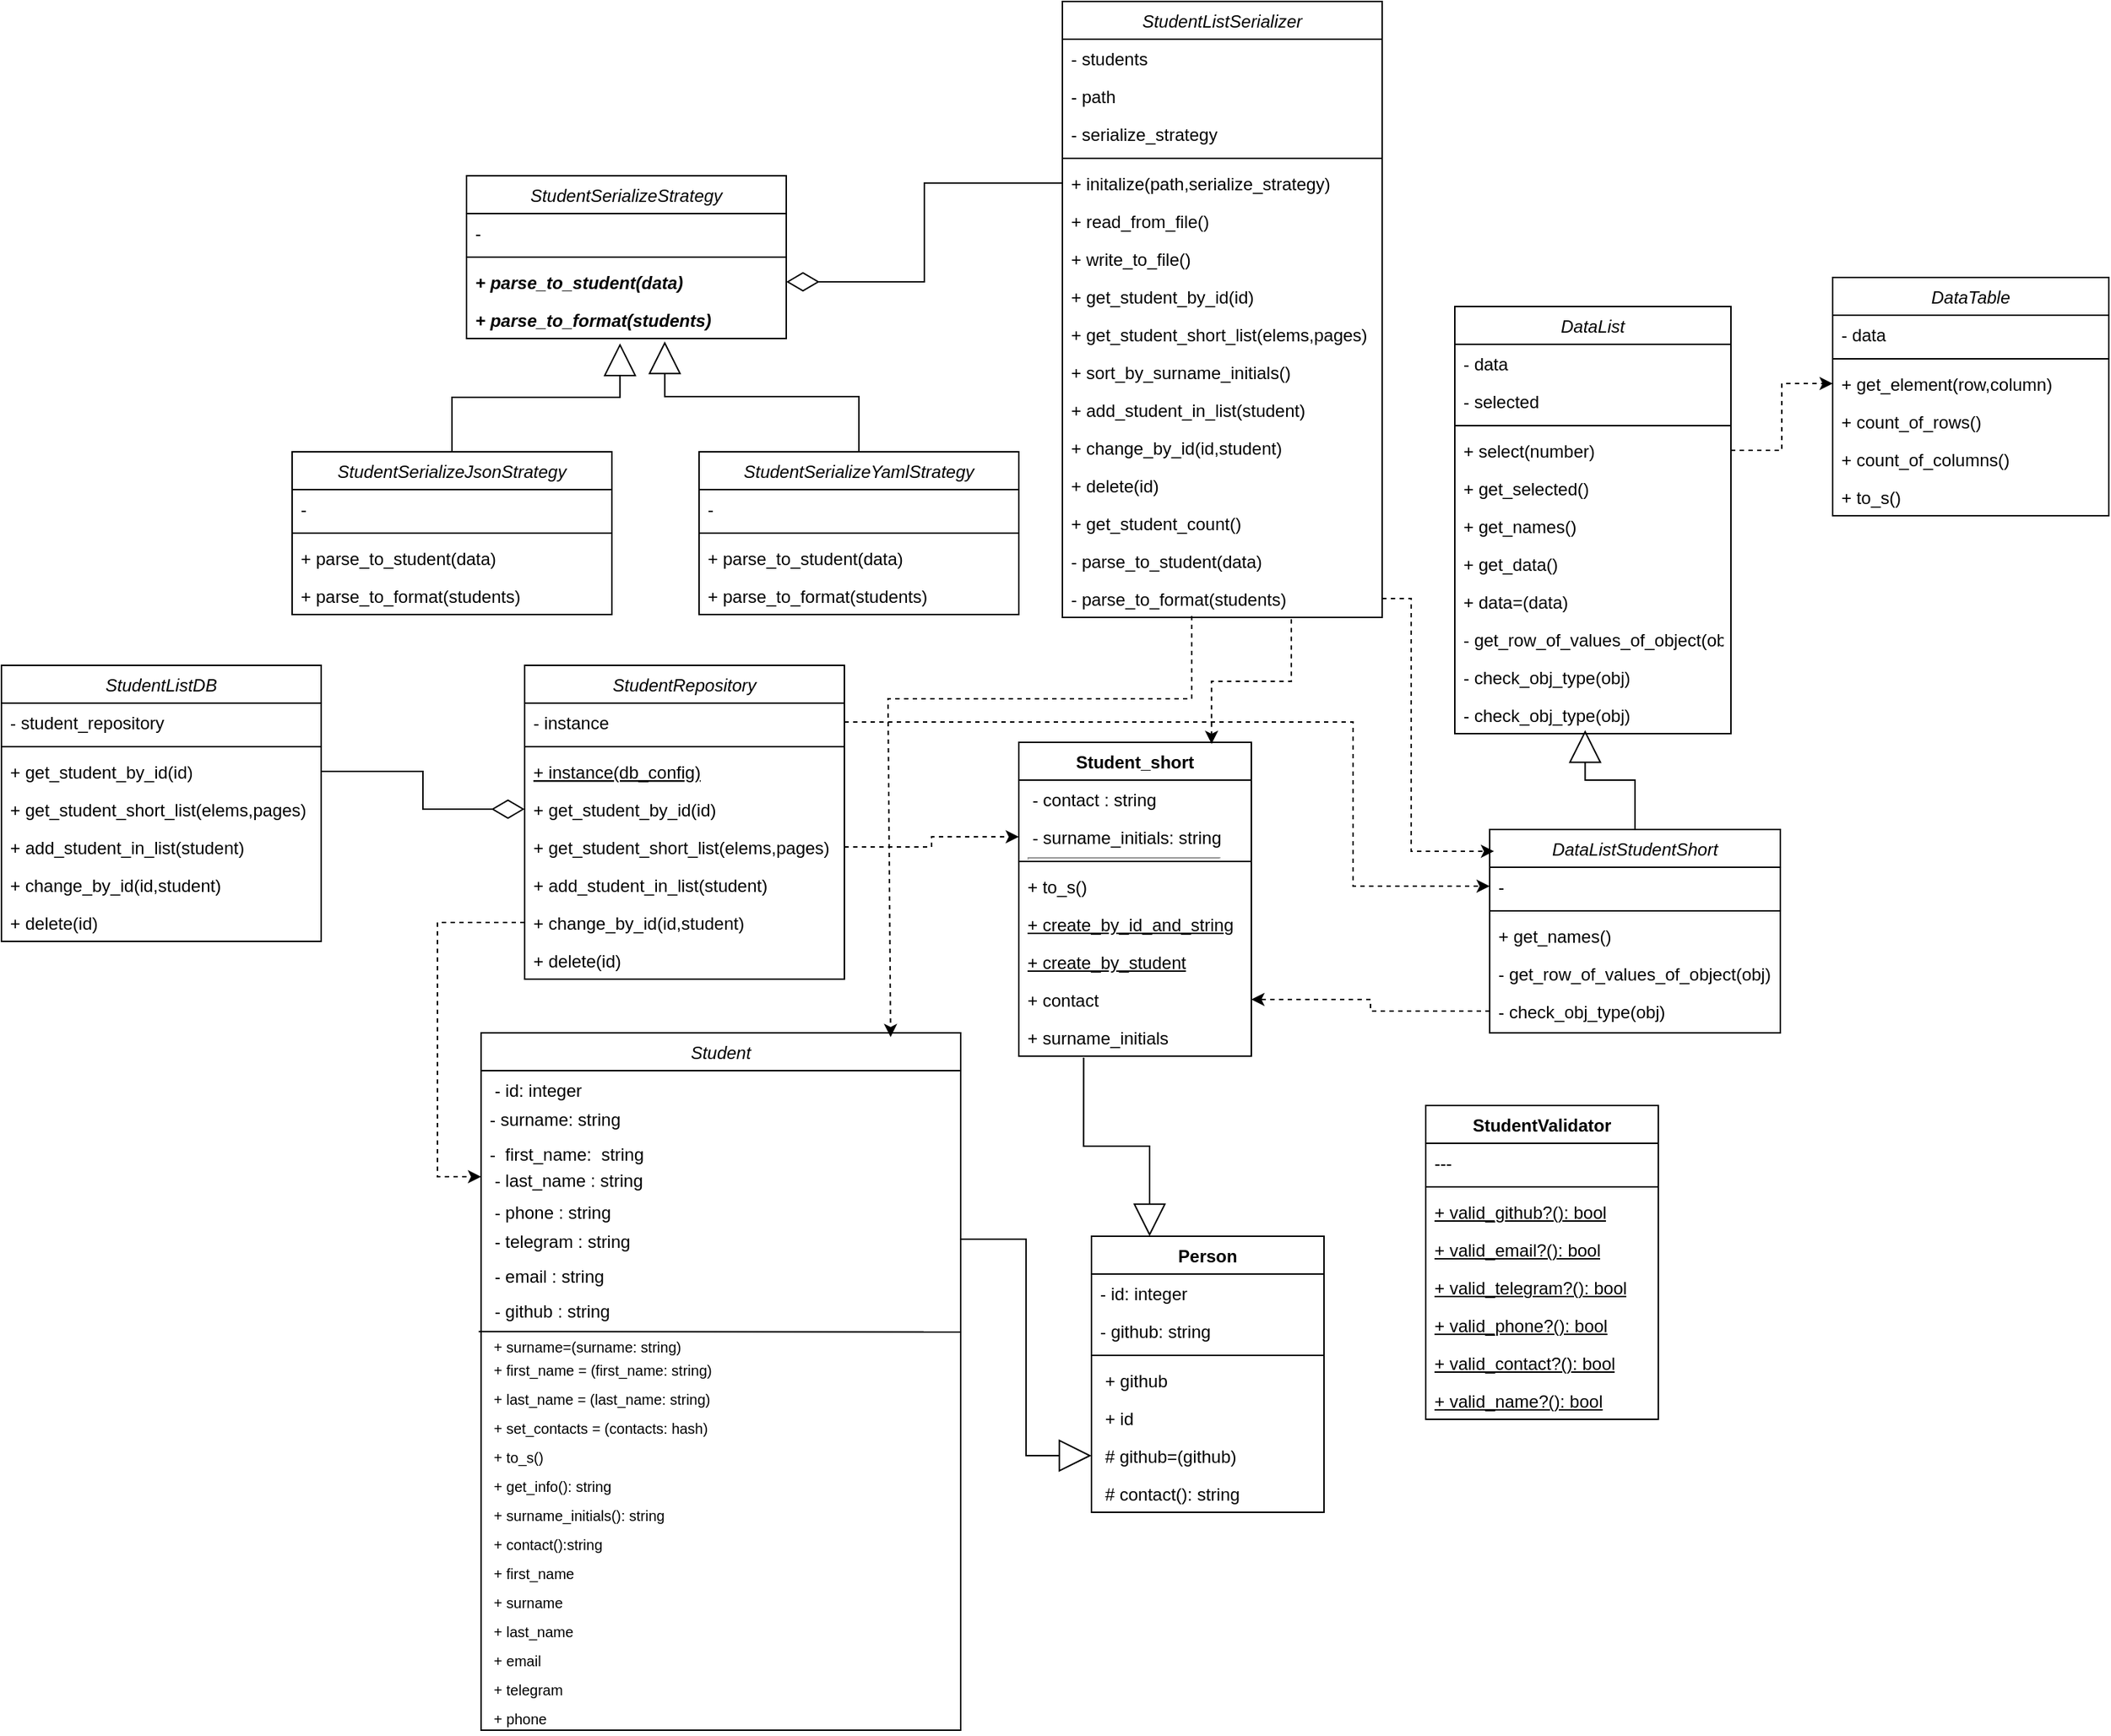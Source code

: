 <mxfile version="25.0.1">
  <diagram id="C5RBs43oDa-KdzZeNtuy" name="Page-1">
    <mxGraphModel dx="2140" dy="703" grid="1" gridSize="10" guides="1" tooltips="1" connect="1" arrows="1" fold="1" page="1" pageScale="1" pageWidth="827" pageHeight="1169" math="0" shadow="0">
      <root>
        <mxCell id="WIyWlLk6GJQsqaUBKTNV-0" />
        <mxCell id="WIyWlLk6GJQsqaUBKTNV-1" parent="WIyWlLk6GJQsqaUBKTNV-0" />
        <mxCell id="zkfFHV4jXpPFQw0GAbJ--0" value="DataList" style="swimlane;fontStyle=2;align=center;verticalAlign=top;childLayout=stackLayout;horizontal=1;startSize=26;horizontalStack=0;resizeParent=1;resizeLast=0;collapsible=1;marginBottom=0;rounded=0;shadow=0;strokeWidth=1;" parent="WIyWlLk6GJQsqaUBKTNV-1" vertex="1">
          <mxGeometry x="190" y="270" width="190" height="294" as="geometry">
            <mxRectangle x="230" y="140" width="160" height="26" as="alternateBounds" />
          </mxGeometry>
        </mxCell>
        <mxCell id="zkfFHV4jXpPFQw0GAbJ--1" value="- data" style="text;align=left;verticalAlign=top;spacingLeft=4;spacingRight=4;overflow=hidden;rotatable=0;points=[[0,0.5],[1,0.5]];portConstraint=eastwest;" parent="zkfFHV4jXpPFQw0GAbJ--0" vertex="1">
          <mxGeometry y="26" width="190" height="26" as="geometry" />
        </mxCell>
        <mxCell id="zkfFHV4jXpPFQw0GAbJ--2" value="- selected" style="text;align=left;verticalAlign=top;spacingLeft=4;spacingRight=4;overflow=hidden;rotatable=0;points=[[0,0.5],[1,0.5]];portConstraint=eastwest;rounded=0;shadow=0;html=0;" parent="zkfFHV4jXpPFQw0GAbJ--0" vertex="1">
          <mxGeometry y="52" width="190" height="26" as="geometry" />
        </mxCell>
        <mxCell id="zkfFHV4jXpPFQw0GAbJ--4" value="" style="line;html=1;strokeWidth=1;align=left;verticalAlign=middle;spacingTop=-1;spacingLeft=3;spacingRight=3;rotatable=0;labelPosition=right;points=[];portConstraint=eastwest;" parent="zkfFHV4jXpPFQw0GAbJ--0" vertex="1">
          <mxGeometry y="78" width="190" height="8" as="geometry" />
        </mxCell>
        <mxCell id="zkfFHV4jXpPFQw0GAbJ--5" value="+ select(number)" style="text;align=left;verticalAlign=top;spacingLeft=4;spacingRight=4;overflow=hidden;rotatable=0;points=[[0,0.5],[1,0.5]];portConstraint=eastwest;" parent="zkfFHV4jXpPFQw0GAbJ--0" vertex="1">
          <mxGeometry y="86" width="190" height="26" as="geometry" />
        </mxCell>
        <mxCell id="INUwDgxH_tMxu924iD4P-0" value="+ get_selected()" style="text;align=left;verticalAlign=top;spacingLeft=4;spacingRight=4;overflow=hidden;rotatable=0;points=[[0,0.5],[1,0.5]];portConstraint=eastwest;" vertex="1" parent="zkfFHV4jXpPFQw0GAbJ--0">
          <mxGeometry y="112" width="190" height="26" as="geometry" />
        </mxCell>
        <mxCell id="INUwDgxH_tMxu924iD4P-1" value="+ get_names()" style="text;align=left;verticalAlign=top;spacingLeft=4;spacingRight=4;overflow=hidden;rotatable=0;points=[[0,0.5],[1,0.5]];portConstraint=eastwest;" vertex="1" parent="zkfFHV4jXpPFQw0GAbJ--0">
          <mxGeometry y="138" width="190" height="26" as="geometry" />
        </mxCell>
        <mxCell id="INUwDgxH_tMxu924iD4P-2" value="+ get_data()" style="text;align=left;verticalAlign=top;spacingLeft=4;spacingRight=4;overflow=hidden;rotatable=0;points=[[0,0.5],[1,0.5]];portConstraint=eastwest;" vertex="1" parent="zkfFHV4jXpPFQw0GAbJ--0">
          <mxGeometry y="164" width="190" height="26" as="geometry" />
        </mxCell>
        <mxCell id="INUwDgxH_tMxu924iD4P-3" value="+ data=(data)" style="text;align=left;verticalAlign=top;spacingLeft=4;spacingRight=4;overflow=hidden;rotatable=0;points=[[0,0.5],[1,0.5]];portConstraint=eastwest;" vertex="1" parent="zkfFHV4jXpPFQw0GAbJ--0">
          <mxGeometry y="190" width="190" height="26" as="geometry" />
        </mxCell>
        <mxCell id="INUwDgxH_tMxu924iD4P-4" value="- get_row_of_values_of_object(obj)" style="text;align=left;verticalAlign=top;spacingLeft=4;spacingRight=4;overflow=hidden;rotatable=0;points=[[0,0.5],[1,0.5]];portConstraint=eastwest;" vertex="1" parent="zkfFHV4jXpPFQw0GAbJ--0">
          <mxGeometry y="216" width="190" height="26" as="geometry" />
        </mxCell>
        <mxCell id="INUwDgxH_tMxu924iD4P-214" value="- check_obj_type(obj)" style="text;align=left;verticalAlign=top;spacingLeft=4;spacingRight=4;overflow=hidden;rotatable=0;points=[[0,0.5],[1,0.5]];portConstraint=eastwest;" vertex="1" parent="zkfFHV4jXpPFQw0GAbJ--0">
          <mxGeometry y="242" width="190" height="26" as="geometry" />
        </mxCell>
        <mxCell id="INUwDgxH_tMxu924iD4P-5" value="- check_obj_type(obj)" style="text;align=left;verticalAlign=top;spacingLeft=4;spacingRight=4;overflow=hidden;rotatable=0;points=[[0,0.5],[1,0.5]];portConstraint=eastwest;" vertex="1" parent="zkfFHV4jXpPFQw0GAbJ--0">
          <mxGeometry y="268" width="190" height="26" as="geometry" />
        </mxCell>
        <mxCell id="INUwDgxH_tMxu924iD4P-6" value="DataListStudentShort" style="swimlane;fontStyle=2;align=center;verticalAlign=top;childLayout=stackLayout;horizontal=1;startSize=26;horizontalStack=0;resizeParent=1;resizeLast=0;collapsible=1;marginBottom=0;rounded=0;shadow=0;strokeWidth=1;" vertex="1" parent="WIyWlLk6GJQsqaUBKTNV-1">
          <mxGeometry x="214" y="630" width="200" height="140" as="geometry">
            <mxRectangle x="230" y="140" width="160" height="26" as="alternateBounds" />
          </mxGeometry>
        </mxCell>
        <mxCell id="INUwDgxH_tMxu924iD4P-7" value="-" style="text;align=left;verticalAlign=top;spacingLeft=4;spacingRight=4;overflow=hidden;rotatable=0;points=[[0,0.5],[1,0.5]];portConstraint=eastwest;" vertex="1" parent="INUwDgxH_tMxu924iD4P-6">
          <mxGeometry y="26" width="200" height="26" as="geometry" />
        </mxCell>
        <mxCell id="INUwDgxH_tMxu924iD4P-9" value="" style="line;html=1;strokeWidth=1;align=left;verticalAlign=middle;spacingTop=-1;spacingLeft=3;spacingRight=3;rotatable=0;labelPosition=right;points=[];portConstraint=eastwest;" vertex="1" parent="INUwDgxH_tMxu924iD4P-6">
          <mxGeometry y="52" width="200" height="8" as="geometry" />
        </mxCell>
        <mxCell id="INUwDgxH_tMxu924iD4P-12" value="+ get_names()" style="text;align=left;verticalAlign=top;spacingLeft=4;spacingRight=4;overflow=hidden;rotatable=0;points=[[0,0.5],[1,0.5]];portConstraint=eastwest;" vertex="1" parent="INUwDgxH_tMxu924iD4P-6">
          <mxGeometry y="60" width="200" height="26" as="geometry" />
        </mxCell>
        <mxCell id="INUwDgxH_tMxu924iD4P-13" value="- get_row_of_values_of_object(obj)" style="text;align=left;verticalAlign=top;spacingLeft=4;spacingRight=4;overflow=hidden;rotatable=0;points=[[0,0.5],[1,0.5]];portConstraint=eastwest;" vertex="1" parent="INUwDgxH_tMxu924iD4P-6">
          <mxGeometry y="86" width="200" height="26" as="geometry" />
        </mxCell>
        <mxCell id="INUwDgxH_tMxu924iD4P-16" value="- check_obj_type(obj)" style="text;align=left;verticalAlign=top;spacingLeft=4;spacingRight=4;overflow=hidden;rotatable=0;points=[[0,0.5],[1,0.5]];portConstraint=eastwest;" vertex="1" parent="INUwDgxH_tMxu924iD4P-6">
          <mxGeometry y="112" width="200" height="26" as="geometry" />
        </mxCell>
        <mxCell id="INUwDgxH_tMxu924iD4P-17" value="StudentListSerializer" style="swimlane;fontStyle=2;align=center;verticalAlign=top;childLayout=stackLayout;horizontal=1;startSize=26;horizontalStack=0;resizeParent=1;resizeLast=0;collapsible=1;marginBottom=0;rounded=0;shadow=0;strokeWidth=1;" vertex="1" parent="WIyWlLk6GJQsqaUBKTNV-1">
          <mxGeometry x="-80" y="60" width="220" height="424" as="geometry">
            <mxRectangle x="230" y="140" width="160" height="26" as="alternateBounds" />
          </mxGeometry>
        </mxCell>
        <mxCell id="INUwDgxH_tMxu924iD4P-18" value="- students" style="text;align=left;verticalAlign=top;spacingLeft=4;spacingRight=4;overflow=hidden;rotatable=0;points=[[0,0.5],[1,0.5]];portConstraint=eastwest;" vertex="1" parent="INUwDgxH_tMxu924iD4P-17">
          <mxGeometry y="26" width="220" height="26" as="geometry" />
        </mxCell>
        <mxCell id="INUwDgxH_tMxu924iD4P-19" value="- path" style="text;align=left;verticalAlign=top;spacingLeft=4;spacingRight=4;overflow=hidden;rotatable=0;points=[[0,0.5],[1,0.5]];portConstraint=eastwest;" vertex="1" parent="INUwDgxH_tMxu924iD4P-17">
          <mxGeometry y="52" width="220" height="26" as="geometry" />
        </mxCell>
        <mxCell id="INUwDgxH_tMxu924iD4P-20" value="- serialize_strategy" style="text;align=left;verticalAlign=top;spacingLeft=4;spacingRight=4;overflow=hidden;rotatable=0;points=[[0,0.5],[1,0.5]];portConstraint=eastwest;" vertex="1" parent="INUwDgxH_tMxu924iD4P-17">
          <mxGeometry y="78" width="220" height="26" as="geometry" />
        </mxCell>
        <mxCell id="INUwDgxH_tMxu924iD4P-21" value="" style="line;html=1;strokeWidth=1;align=left;verticalAlign=middle;spacingTop=-1;spacingLeft=3;spacingRight=3;rotatable=0;labelPosition=right;points=[];portConstraint=eastwest;" vertex="1" parent="INUwDgxH_tMxu924iD4P-17">
          <mxGeometry y="104" width="220" height="8" as="geometry" />
        </mxCell>
        <mxCell id="INUwDgxH_tMxu924iD4P-22" value="+ initalize(path,serialize_strategy)" style="text;align=left;verticalAlign=top;spacingLeft=4;spacingRight=4;overflow=hidden;rotatable=0;points=[[0,0.5],[1,0.5]];portConstraint=eastwest;" vertex="1" parent="INUwDgxH_tMxu924iD4P-17">
          <mxGeometry y="112" width="220" height="26" as="geometry" />
        </mxCell>
        <mxCell id="INUwDgxH_tMxu924iD4P-23" value="+ read_from_file()" style="text;align=left;verticalAlign=top;spacingLeft=4;spacingRight=4;overflow=hidden;rotatable=0;points=[[0,0.5],[1,0.5]];portConstraint=eastwest;" vertex="1" parent="INUwDgxH_tMxu924iD4P-17">
          <mxGeometry y="138" width="220" height="26" as="geometry" />
        </mxCell>
        <mxCell id="INUwDgxH_tMxu924iD4P-24" value="+ write_to_file()" style="text;align=left;verticalAlign=top;spacingLeft=4;spacingRight=4;overflow=hidden;rotatable=0;points=[[0,0.5],[1,0.5]];portConstraint=eastwest;" vertex="1" parent="INUwDgxH_tMxu924iD4P-17">
          <mxGeometry y="164" width="220" height="26" as="geometry" />
        </mxCell>
        <mxCell id="INUwDgxH_tMxu924iD4P-25" value="+ get_student_by_id(id)" style="text;align=left;verticalAlign=top;spacingLeft=4;spacingRight=4;overflow=hidden;rotatable=0;points=[[0,0.5],[1,0.5]];portConstraint=eastwest;" vertex="1" parent="INUwDgxH_tMxu924iD4P-17">
          <mxGeometry y="190" width="220" height="26" as="geometry" />
        </mxCell>
        <mxCell id="INUwDgxH_tMxu924iD4P-26" value="+ get_student_short_list(elems,pages)" style="text;align=left;verticalAlign=top;spacingLeft=4;spacingRight=4;overflow=hidden;rotatable=0;points=[[0,0.5],[1,0.5]];portConstraint=eastwest;" vertex="1" parent="INUwDgxH_tMxu924iD4P-17">
          <mxGeometry y="216" width="220" height="26" as="geometry" />
        </mxCell>
        <mxCell id="INUwDgxH_tMxu924iD4P-27" value="+ sort_by_surname_initials()" style="text;align=left;verticalAlign=top;spacingLeft=4;spacingRight=4;overflow=hidden;rotatable=0;points=[[0,0.5],[1,0.5]];portConstraint=eastwest;" vertex="1" parent="INUwDgxH_tMxu924iD4P-17">
          <mxGeometry y="242" width="220" height="26" as="geometry" />
        </mxCell>
        <mxCell id="INUwDgxH_tMxu924iD4P-28" value="+ add_student_in_list(student)" style="text;align=left;verticalAlign=top;spacingLeft=4;spacingRight=4;overflow=hidden;rotatable=0;points=[[0,0.5],[1,0.5]];portConstraint=eastwest;" vertex="1" parent="INUwDgxH_tMxu924iD4P-17">
          <mxGeometry y="268" width="220" height="26" as="geometry" />
        </mxCell>
        <mxCell id="INUwDgxH_tMxu924iD4P-29" value="+ change_by_id(id,student)" style="text;align=left;verticalAlign=top;spacingLeft=4;spacingRight=4;overflow=hidden;rotatable=0;points=[[0,0.5],[1,0.5]];portConstraint=eastwest;" vertex="1" parent="INUwDgxH_tMxu924iD4P-17">
          <mxGeometry y="294" width="220" height="26" as="geometry" />
        </mxCell>
        <mxCell id="INUwDgxH_tMxu924iD4P-30" value="+ delete(id)" style="text;align=left;verticalAlign=top;spacingLeft=4;spacingRight=4;overflow=hidden;rotatable=0;points=[[0,0.5],[1,0.5]];portConstraint=eastwest;" vertex="1" parent="INUwDgxH_tMxu924iD4P-17">
          <mxGeometry y="320" width="220" height="26" as="geometry" />
        </mxCell>
        <mxCell id="INUwDgxH_tMxu924iD4P-31" value="+ get_student_count()" style="text;align=left;verticalAlign=top;spacingLeft=4;spacingRight=4;overflow=hidden;rotatable=0;points=[[0,0.5],[1,0.5]];portConstraint=eastwest;" vertex="1" parent="INUwDgxH_tMxu924iD4P-17">
          <mxGeometry y="346" width="220" height="26" as="geometry" />
        </mxCell>
        <mxCell id="INUwDgxH_tMxu924iD4P-32" value="- parse_to_student(data)" style="text;align=left;verticalAlign=top;spacingLeft=4;spacingRight=4;overflow=hidden;rotatable=0;points=[[0,0.5],[1,0.5]];portConstraint=eastwest;" vertex="1" parent="INUwDgxH_tMxu924iD4P-17">
          <mxGeometry y="372" width="220" height="26" as="geometry" />
        </mxCell>
        <mxCell id="INUwDgxH_tMxu924iD4P-33" value="- parse_to_format(students)" style="text;align=left;verticalAlign=top;spacingLeft=4;spacingRight=4;overflow=hidden;rotatable=0;points=[[0,0.5],[1,0.5]];portConstraint=eastwest;" vertex="1" parent="INUwDgxH_tMxu924iD4P-17">
          <mxGeometry y="398" width="220" height="26" as="geometry" />
        </mxCell>
        <mxCell id="INUwDgxH_tMxu924iD4P-44" value="StudentSerializeStrategy" style="swimlane;fontStyle=2;align=center;verticalAlign=top;childLayout=stackLayout;horizontal=1;startSize=26;horizontalStack=0;resizeParent=1;resizeLast=0;collapsible=1;marginBottom=0;rounded=0;shadow=0;strokeWidth=1;" vertex="1" parent="WIyWlLk6GJQsqaUBKTNV-1">
          <mxGeometry x="-490" y="180" width="220" height="112" as="geometry">
            <mxRectangle x="230" y="140" width="160" height="26" as="alternateBounds" />
          </mxGeometry>
        </mxCell>
        <mxCell id="INUwDgxH_tMxu924iD4P-45" value="- " style="text;align=left;verticalAlign=top;spacingLeft=4;spacingRight=4;overflow=hidden;rotatable=0;points=[[0,0.5],[1,0.5]];portConstraint=eastwest;" vertex="1" parent="INUwDgxH_tMxu924iD4P-44">
          <mxGeometry y="26" width="220" height="26" as="geometry" />
        </mxCell>
        <mxCell id="INUwDgxH_tMxu924iD4P-46" value="" style="line;html=1;strokeWidth=1;align=left;verticalAlign=middle;spacingTop=-1;spacingLeft=3;spacingRight=3;rotatable=0;labelPosition=right;points=[];portConstraint=eastwest;" vertex="1" parent="INUwDgxH_tMxu924iD4P-44">
          <mxGeometry y="52" width="220" height="8" as="geometry" />
        </mxCell>
        <mxCell id="INUwDgxH_tMxu924iD4P-47" value="+ parse_to_student(data)" style="text;align=left;verticalAlign=top;spacingLeft=4;spacingRight=4;overflow=hidden;rotatable=0;points=[[0,0.5],[1,0.5]];portConstraint=eastwest;fontStyle=3" vertex="1" parent="INUwDgxH_tMxu924iD4P-44">
          <mxGeometry y="60" width="220" height="26" as="geometry" />
        </mxCell>
        <mxCell id="INUwDgxH_tMxu924iD4P-48" value="+ parse_to_format(students)" style="text;align=left;verticalAlign=top;spacingLeft=4;spacingRight=4;overflow=hidden;rotatable=0;points=[[0,0.5],[1,0.5]];portConstraint=eastwest;fontStyle=3" vertex="1" parent="INUwDgxH_tMxu924iD4P-44">
          <mxGeometry y="86" width="220" height="26" as="geometry" />
        </mxCell>
        <mxCell id="INUwDgxH_tMxu924iD4P-50" value="StudentSerializeJsonStrategy" style="swimlane;fontStyle=2;align=center;verticalAlign=top;childLayout=stackLayout;horizontal=1;startSize=26;horizontalStack=0;resizeParent=1;resizeLast=0;collapsible=1;marginBottom=0;rounded=0;shadow=0;strokeWidth=1;" vertex="1" parent="WIyWlLk6GJQsqaUBKTNV-1">
          <mxGeometry x="-610" y="370" width="220" height="112" as="geometry">
            <mxRectangle x="230" y="140" width="160" height="26" as="alternateBounds" />
          </mxGeometry>
        </mxCell>
        <mxCell id="INUwDgxH_tMxu924iD4P-51" value="- " style="text;align=left;verticalAlign=top;spacingLeft=4;spacingRight=4;overflow=hidden;rotatable=0;points=[[0,0.5],[1,0.5]];portConstraint=eastwest;" vertex="1" parent="INUwDgxH_tMxu924iD4P-50">
          <mxGeometry y="26" width="220" height="26" as="geometry" />
        </mxCell>
        <mxCell id="INUwDgxH_tMxu924iD4P-52" value="" style="line;html=1;strokeWidth=1;align=left;verticalAlign=middle;spacingTop=-1;spacingLeft=3;spacingRight=3;rotatable=0;labelPosition=right;points=[];portConstraint=eastwest;" vertex="1" parent="INUwDgxH_tMxu924iD4P-50">
          <mxGeometry y="52" width="220" height="8" as="geometry" />
        </mxCell>
        <mxCell id="INUwDgxH_tMxu924iD4P-53" value="+ parse_to_student(data)" style="text;align=left;verticalAlign=top;spacingLeft=4;spacingRight=4;overflow=hidden;rotatable=0;points=[[0,0.5],[1,0.5]];portConstraint=eastwest;fontStyle=0" vertex="1" parent="INUwDgxH_tMxu924iD4P-50">
          <mxGeometry y="60" width="220" height="26" as="geometry" />
        </mxCell>
        <mxCell id="INUwDgxH_tMxu924iD4P-54" value="+ parse_to_format(students)" style="text;align=left;verticalAlign=top;spacingLeft=4;spacingRight=4;overflow=hidden;rotatable=0;points=[[0,0.5],[1,0.5]];portConstraint=eastwest;fontStyle=0" vertex="1" parent="INUwDgxH_tMxu924iD4P-50">
          <mxGeometry y="86" width="220" height="26" as="geometry" />
        </mxCell>
        <mxCell id="INUwDgxH_tMxu924iD4P-56" value="StudentSerializeYamlStrategy" style="swimlane;fontStyle=2;align=center;verticalAlign=top;childLayout=stackLayout;horizontal=1;startSize=26;horizontalStack=0;resizeParent=1;resizeLast=0;collapsible=1;marginBottom=0;rounded=0;shadow=0;strokeWidth=1;" vertex="1" parent="WIyWlLk6GJQsqaUBKTNV-1">
          <mxGeometry x="-330" y="370" width="220" height="112" as="geometry">
            <mxRectangle x="230" y="140" width="160" height="26" as="alternateBounds" />
          </mxGeometry>
        </mxCell>
        <mxCell id="INUwDgxH_tMxu924iD4P-57" value="- " style="text;align=left;verticalAlign=top;spacingLeft=4;spacingRight=4;overflow=hidden;rotatable=0;points=[[0,0.5],[1,0.5]];portConstraint=eastwest;" vertex="1" parent="INUwDgxH_tMxu924iD4P-56">
          <mxGeometry y="26" width="220" height="26" as="geometry" />
        </mxCell>
        <mxCell id="INUwDgxH_tMxu924iD4P-58" value="" style="line;html=1;strokeWidth=1;align=left;verticalAlign=middle;spacingTop=-1;spacingLeft=3;spacingRight=3;rotatable=0;labelPosition=right;points=[];portConstraint=eastwest;" vertex="1" parent="INUwDgxH_tMxu924iD4P-56">
          <mxGeometry y="52" width="220" height="8" as="geometry" />
        </mxCell>
        <mxCell id="INUwDgxH_tMxu924iD4P-59" value="+ parse_to_student(data)" style="text;align=left;verticalAlign=top;spacingLeft=4;spacingRight=4;overflow=hidden;rotatable=0;points=[[0,0.5],[1,0.5]];portConstraint=eastwest;fontStyle=0" vertex="1" parent="INUwDgxH_tMxu924iD4P-56">
          <mxGeometry y="60" width="220" height="26" as="geometry" />
        </mxCell>
        <mxCell id="INUwDgxH_tMxu924iD4P-60" value="+ parse_to_format(students)" style="text;align=left;verticalAlign=top;spacingLeft=4;spacingRight=4;overflow=hidden;rotatable=0;points=[[0,0.5],[1,0.5]];portConstraint=eastwest;fontStyle=0" vertex="1" parent="INUwDgxH_tMxu924iD4P-56">
          <mxGeometry y="86" width="220" height="26" as="geometry" />
        </mxCell>
        <mxCell id="INUwDgxH_tMxu924iD4P-105" value="StudentListDB" style="swimlane;fontStyle=2;align=center;verticalAlign=top;childLayout=stackLayout;horizontal=1;startSize=26;horizontalStack=0;resizeParent=1;resizeLast=0;collapsible=1;marginBottom=0;rounded=0;shadow=0;strokeWidth=1;" vertex="1" parent="WIyWlLk6GJQsqaUBKTNV-1">
          <mxGeometry x="-810" y="517" width="220" height="190" as="geometry">
            <mxRectangle x="230" y="140" width="160" height="26" as="alternateBounds" />
          </mxGeometry>
        </mxCell>
        <mxCell id="INUwDgxH_tMxu924iD4P-106" value="- student_repository" style="text;align=left;verticalAlign=top;spacingLeft=4;spacingRight=4;overflow=hidden;rotatable=0;points=[[0,0.5],[1,0.5]];portConstraint=eastwest;fontStyle=0" vertex="1" parent="INUwDgxH_tMxu924iD4P-105">
          <mxGeometry y="26" width="220" height="26" as="geometry" />
        </mxCell>
        <mxCell id="INUwDgxH_tMxu924iD4P-107" value="" style="line;html=1;strokeWidth=1;align=left;verticalAlign=middle;spacingTop=-1;spacingLeft=3;spacingRight=3;rotatable=0;labelPosition=right;points=[];portConstraint=eastwest;" vertex="1" parent="INUwDgxH_tMxu924iD4P-105">
          <mxGeometry y="52" width="220" height="8" as="geometry" />
        </mxCell>
        <mxCell id="INUwDgxH_tMxu924iD4P-108" value="+ get_student_by_id(id)" style="text;align=left;verticalAlign=top;spacingLeft=4;spacingRight=4;overflow=hidden;rotatable=0;points=[[0,0.5],[1,0.5]];portConstraint=eastwest;" vertex="1" parent="INUwDgxH_tMxu924iD4P-105">
          <mxGeometry y="60" width="220" height="26" as="geometry" />
        </mxCell>
        <mxCell id="INUwDgxH_tMxu924iD4P-109" value="+ get_student_short_list(elems,pages)" style="text;align=left;verticalAlign=top;spacingLeft=4;spacingRight=4;overflow=hidden;rotatable=0;points=[[0,0.5],[1,0.5]];portConstraint=eastwest;" vertex="1" parent="INUwDgxH_tMxu924iD4P-105">
          <mxGeometry y="86" width="220" height="26" as="geometry" />
        </mxCell>
        <mxCell id="INUwDgxH_tMxu924iD4P-110" value="+ add_student_in_list(student)" style="text;align=left;verticalAlign=top;spacingLeft=4;spacingRight=4;overflow=hidden;rotatable=0;points=[[0,0.5],[1,0.5]];portConstraint=eastwest;" vertex="1" parent="INUwDgxH_tMxu924iD4P-105">
          <mxGeometry y="112" width="220" height="26" as="geometry" />
        </mxCell>
        <mxCell id="INUwDgxH_tMxu924iD4P-111" value="+ change_by_id(id,student)" style="text;align=left;verticalAlign=top;spacingLeft=4;spacingRight=4;overflow=hidden;rotatable=0;points=[[0,0.5],[1,0.5]];portConstraint=eastwest;" vertex="1" parent="INUwDgxH_tMxu924iD4P-105">
          <mxGeometry y="138" width="220" height="26" as="geometry" />
        </mxCell>
        <mxCell id="INUwDgxH_tMxu924iD4P-112" value="+ delete(id)" style="text;align=left;verticalAlign=top;spacingLeft=4;spacingRight=4;overflow=hidden;rotatable=0;points=[[0,0.5],[1,0.5]];portConstraint=eastwest;" vertex="1" parent="INUwDgxH_tMxu924iD4P-105">
          <mxGeometry y="164" width="220" height="26" as="geometry" />
        </mxCell>
        <mxCell id="INUwDgxH_tMxu924iD4P-113" value="StudentRepository" style="swimlane;fontStyle=2;align=center;verticalAlign=top;childLayout=stackLayout;horizontal=1;startSize=26;horizontalStack=0;resizeParent=1;resizeLast=0;collapsible=1;marginBottom=0;rounded=0;shadow=0;strokeWidth=1;" vertex="1" parent="WIyWlLk6GJQsqaUBKTNV-1">
          <mxGeometry x="-450" y="517" width="220" height="216" as="geometry">
            <mxRectangle x="230" y="140" width="160" height="26" as="alternateBounds" />
          </mxGeometry>
        </mxCell>
        <mxCell id="INUwDgxH_tMxu924iD4P-114" value="- instance" style="text;align=left;verticalAlign=top;spacingLeft=4;spacingRight=4;overflow=hidden;rotatable=0;points=[[0,0.5],[1,0.5]];portConstraint=eastwest;fontStyle=0" vertex="1" parent="INUwDgxH_tMxu924iD4P-113">
          <mxGeometry y="26" width="220" height="26" as="geometry" />
        </mxCell>
        <mxCell id="INUwDgxH_tMxu924iD4P-115" value="" style="line;html=1;strokeWidth=1;align=left;verticalAlign=middle;spacingTop=-1;spacingLeft=3;spacingRight=3;rotatable=0;labelPosition=right;points=[];portConstraint=eastwest;" vertex="1" parent="INUwDgxH_tMxu924iD4P-113">
          <mxGeometry y="52" width="220" height="8" as="geometry" />
        </mxCell>
        <mxCell id="INUwDgxH_tMxu924iD4P-116" value="+ instance(db_config)" style="text;align=left;verticalAlign=top;spacingLeft=4;spacingRight=4;overflow=hidden;rotatable=0;points=[[0,0.5],[1,0.5]];portConstraint=eastwest;fontStyle=4" vertex="1" parent="INUwDgxH_tMxu924iD4P-113">
          <mxGeometry y="60" width="220" height="26" as="geometry" />
        </mxCell>
        <mxCell id="INUwDgxH_tMxu924iD4P-117" value="+ get_student_by_id(id)" style="text;align=left;verticalAlign=top;spacingLeft=4;spacingRight=4;overflow=hidden;rotatable=0;points=[[0,0.5],[1,0.5]];portConstraint=eastwest;" vertex="1" parent="INUwDgxH_tMxu924iD4P-113">
          <mxGeometry y="86" width="220" height="26" as="geometry" />
        </mxCell>
        <mxCell id="INUwDgxH_tMxu924iD4P-118" value="+ get_student_short_list(elems,pages)" style="text;align=left;verticalAlign=top;spacingLeft=4;spacingRight=4;overflow=hidden;rotatable=0;points=[[0,0.5],[1,0.5]];portConstraint=eastwest;" vertex="1" parent="INUwDgxH_tMxu924iD4P-113">
          <mxGeometry y="112" width="220" height="26" as="geometry" />
        </mxCell>
        <mxCell id="INUwDgxH_tMxu924iD4P-119" value="+ add_student_in_list(student)" style="text;align=left;verticalAlign=top;spacingLeft=4;spacingRight=4;overflow=hidden;rotatable=0;points=[[0,0.5],[1,0.5]];portConstraint=eastwest;" vertex="1" parent="INUwDgxH_tMxu924iD4P-113">
          <mxGeometry y="138" width="220" height="26" as="geometry" />
        </mxCell>
        <mxCell id="INUwDgxH_tMxu924iD4P-120" value="+ change_by_id(id,student)" style="text;align=left;verticalAlign=top;spacingLeft=4;spacingRight=4;overflow=hidden;rotatable=0;points=[[0,0.5],[1,0.5]];portConstraint=eastwest;" vertex="1" parent="INUwDgxH_tMxu924iD4P-113">
          <mxGeometry y="164" width="220" height="26" as="geometry" />
        </mxCell>
        <mxCell id="INUwDgxH_tMxu924iD4P-121" value="+ delete(id)" style="text;align=left;verticalAlign=top;spacingLeft=4;spacingRight=4;overflow=hidden;rotatable=0;points=[[0,0.5],[1,0.5]];portConstraint=eastwest;" vertex="1" parent="INUwDgxH_tMxu924iD4P-113">
          <mxGeometry y="190" width="220" height="26" as="geometry" />
        </mxCell>
        <mxCell id="INUwDgxH_tMxu924iD4P-124" value="Student" style="swimlane;fontStyle=2;align=center;verticalAlign=top;childLayout=stackLayout;horizontal=1;startSize=26;horizontalStack=0;resizeParent=1;resizeLast=0;collapsible=1;marginBottom=0;rounded=0;shadow=0;strokeWidth=1;" vertex="1" parent="WIyWlLk6GJQsqaUBKTNV-1">
          <mxGeometry x="-480" y="770" width="330" height="480" as="geometry">
            <mxRectangle x="230" y="140" width="160" height="26" as="alternateBounds" />
          </mxGeometry>
        </mxCell>
        <mxCell id="INUwDgxH_tMxu924iD4P-125" value=" - id: integer" style="text;align=left;verticalAlign=top;spacingLeft=4;spacingRight=4;overflow=hidden;rotatable=0;points=[[0,0.5],[1,0.5]];portConstraint=eastwest;" vertex="1" parent="INUwDgxH_tMxu924iD4P-124">
          <mxGeometry y="26" width="330" height="20" as="geometry" />
        </mxCell>
        <mxCell id="INUwDgxH_tMxu924iD4P-126" value="- surname: string" style="text;align=left;verticalAlign=top;spacingLeft=4;spacingRight=4;overflow=hidden;rotatable=0;points=[[0,0.5],[1,0.5]];portConstraint=eastwest;" vertex="1" parent="INUwDgxH_tMxu924iD4P-124">
          <mxGeometry y="46" width="330" height="24" as="geometry" />
        </mxCell>
        <mxCell id="INUwDgxH_tMxu924iD4P-127" value="-  first_name:  string" style="text;align=left;verticalAlign=top;spacingLeft=4;spacingRight=4;overflow=hidden;rotatable=0;points=[[0,0.5],[1,0.5]];portConstraint=eastwest;" vertex="1" parent="INUwDgxH_tMxu924iD4P-124">
          <mxGeometry y="70" width="330" height="18" as="geometry" />
        </mxCell>
        <mxCell id="INUwDgxH_tMxu924iD4P-128" value=" - last_name : string" style="text;align=left;verticalAlign=top;spacingLeft=4;spacingRight=4;overflow=hidden;rotatable=0;points=[[0,0.5],[1,0.5]];portConstraint=eastwest;" vertex="1" parent="INUwDgxH_tMxu924iD4P-124">
          <mxGeometry y="88" width="330" height="22" as="geometry" />
        </mxCell>
        <mxCell id="INUwDgxH_tMxu924iD4P-129" value=" - phone : string" style="text;align=left;verticalAlign=top;spacingLeft=4;spacingRight=4;overflow=hidden;rotatable=0;points=[[0,0.5],[1,0.5]];portConstraint=eastwest;" vertex="1" parent="INUwDgxH_tMxu924iD4P-124">
          <mxGeometry y="110" width="330" height="20" as="geometry" />
        </mxCell>
        <mxCell id="INUwDgxH_tMxu924iD4P-130" value=" - telegram : string" style="text;align=left;verticalAlign=top;spacingLeft=4;spacingRight=4;overflow=hidden;rotatable=0;points=[[0,0.5],[1,0.5]];portConstraint=eastwest;" vertex="1" parent="INUwDgxH_tMxu924iD4P-124">
          <mxGeometry y="130" width="330" height="24" as="geometry" />
        </mxCell>
        <mxCell id="INUwDgxH_tMxu924iD4P-131" value=" - email : string" style="text;align=left;verticalAlign=top;spacingLeft=4;spacingRight=4;overflow=hidden;rotatable=0;points=[[0,0.5],[1,0.5]];portConstraint=eastwest;" vertex="1" parent="INUwDgxH_tMxu924iD4P-124">
          <mxGeometry y="154" width="330" height="24" as="geometry" />
        </mxCell>
        <mxCell id="INUwDgxH_tMxu924iD4P-132" value=" - github : string&#xa;" style="text;align=left;verticalAlign=top;spacingLeft=4;spacingRight=4;overflow=hidden;rotatable=0;points=[[0,0.5],[1,0.5]];portConstraint=eastwest;" vertex="1" parent="INUwDgxH_tMxu924iD4P-124">
          <mxGeometry y="178" width="330" height="26" as="geometry" />
        </mxCell>
        <mxCell id="INUwDgxH_tMxu924iD4P-133" value=" + surname=(surname: string)" style="text;align=left;verticalAlign=top;spacingLeft=4;spacingRight=4;overflow=hidden;rotatable=0;points=[[0,0.5],[1,0.5]];portConstraint=eastwest;fontSize=10;" vertex="1" parent="INUwDgxH_tMxu924iD4P-124">
          <mxGeometry y="204" width="330" height="16" as="geometry" />
        </mxCell>
        <mxCell id="INUwDgxH_tMxu924iD4P-134" value=" + first_name = (first_name: string)" style="text;align=left;verticalAlign=top;spacingLeft=4;spacingRight=4;overflow=hidden;rotatable=0;points=[[0,0.5],[1,0.5]];portConstraint=eastwest;fontSize=10;" vertex="1" parent="INUwDgxH_tMxu924iD4P-124">
          <mxGeometry y="220" width="330" height="20" as="geometry" />
        </mxCell>
        <mxCell id="INUwDgxH_tMxu924iD4P-135" value=" + last_name = (last_name: string)" style="text;align=left;verticalAlign=top;spacingLeft=4;spacingRight=4;overflow=hidden;rotatable=0;points=[[0,0.5],[1,0.5]];portConstraint=eastwest;fontSize=10;" vertex="1" parent="INUwDgxH_tMxu924iD4P-124">
          <mxGeometry y="240" width="330" height="20" as="geometry" />
        </mxCell>
        <mxCell id="INUwDgxH_tMxu924iD4P-136" value=" + set_contacts = (contacts: hash)" style="text;align=left;verticalAlign=top;spacingLeft=4;spacingRight=4;overflow=hidden;rotatable=0;points=[[0,0.5],[1,0.5]];portConstraint=eastwest;fontSize=10;" vertex="1" parent="INUwDgxH_tMxu924iD4P-124">
          <mxGeometry y="260" width="330" height="20" as="geometry" />
        </mxCell>
        <mxCell id="INUwDgxH_tMxu924iD4P-137" value=" + to_s()" style="text;align=left;verticalAlign=top;spacingLeft=4;spacingRight=4;overflow=hidden;rotatable=0;points=[[0,0.5],[1,0.5]];portConstraint=eastwest;fontSize=10;" vertex="1" parent="INUwDgxH_tMxu924iD4P-124">
          <mxGeometry y="280" width="330" height="20" as="geometry" />
        </mxCell>
        <mxCell id="INUwDgxH_tMxu924iD4P-138" value=" + get_info(): string" style="text;align=left;verticalAlign=top;spacingLeft=4;spacingRight=4;overflow=hidden;rotatable=0;points=[[0,0.5],[1,0.5]];portConstraint=eastwest;fontSize=10;" vertex="1" parent="INUwDgxH_tMxu924iD4P-124">
          <mxGeometry y="300" width="330" height="20" as="geometry" />
        </mxCell>
        <mxCell id="INUwDgxH_tMxu924iD4P-139" value=" + surname_initials(): string" style="text;align=left;verticalAlign=top;spacingLeft=4;spacingRight=4;overflow=hidden;rotatable=0;points=[[0,0.5],[1,0.5]];portConstraint=eastwest;fontSize=10;" vertex="1" parent="INUwDgxH_tMxu924iD4P-124">
          <mxGeometry y="320" width="330" height="20" as="geometry" />
        </mxCell>
        <mxCell id="INUwDgxH_tMxu924iD4P-140" value=" + contact():string" style="text;align=left;verticalAlign=top;spacingLeft=4;spacingRight=4;overflow=hidden;rotatable=0;points=[[0,0.5],[1,0.5]];portConstraint=eastwest;fontSize=10;" vertex="1" parent="INUwDgxH_tMxu924iD4P-124">
          <mxGeometry y="340" width="330" height="20" as="geometry" />
        </mxCell>
        <mxCell id="INUwDgxH_tMxu924iD4P-141" value="" style="endArrow=none;html=1;rounded=0;exitX=-0.005;exitY=0.098;exitDx=0;exitDy=0;exitPerimeter=0;entryX=1;entryY=1.072;entryDx=0;entryDy=0;entryPerimeter=0;" edge="1" parent="INUwDgxH_tMxu924iD4P-124" source="INUwDgxH_tMxu924iD4P-133" target="INUwDgxH_tMxu924iD4P-132">
          <mxGeometry width="50" height="50" relative="1" as="geometry">
            <mxPoint x="190" y="250" as="sourcePoint" />
            <mxPoint x="240" y="200" as="targetPoint" />
          </mxGeometry>
        </mxCell>
        <mxCell id="INUwDgxH_tMxu924iD4P-142" value=" + first_name" style="text;align=left;verticalAlign=top;spacingLeft=4;spacingRight=4;overflow=hidden;rotatable=0;points=[[0,0.5],[1,0.5]];portConstraint=eastwest;fontSize=10;" vertex="1" parent="INUwDgxH_tMxu924iD4P-124">
          <mxGeometry y="360" width="330" height="20" as="geometry" />
        </mxCell>
        <mxCell id="INUwDgxH_tMxu924iD4P-143" value=" + surname" style="text;align=left;verticalAlign=top;spacingLeft=4;spacingRight=4;overflow=hidden;rotatable=0;points=[[0,0.5],[1,0.5]];portConstraint=eastwest;fontSize=10;" vertex="1" parent="INUwDgxH_tMxu924iD4P-124">
          <mxGeometry y="380" width="330" height="20" as="geometry" />
        </mxCell>
        <mxCell id="INUwDgxH_tMxu924iD4P-144" value=" + last_name" style="text;align=left;verticalAlign=top;spacingLeft=4;spacingRight=4;overflow=hidden;rotatable=0;points=[[0,0.5],[1,0.5]];portConstraint=eastwest;fontSize=10;" vertex="1" parent="INUwDgxH_tMxu924iD4P-124">
          <mxGeometry y="400" width="330" height="20" as="geometry" />
        </mxCell>
        <mxCell id="INUwDgxH_tMxu924iD4P-145" value=" + email" style="text;align=left;verticalAlign=top;spacingLeft=4;spacingRight=4;overflow=hidden;rotatable=0;points=[[0,0.5],[1,0.5]];portConstraint=eastwest;fontSize=10;" vertex="1" parent="INUwDgxH_tMxu924iD4P-124">
          <mxGeometry y="420" width="330" height="20" as="geometry" />
        </mxCell>
        <mxCell id="INUwDgxH_tMxu924iD4P-146" value=" + telegram" style="text;align=left;verticalAlign=top;spacingLeft=4;spacingRight=4;overflow=hidden;rotatable=0;points=[[0,0.5],[1,0.5]];portConstraint=eastwest;fontSize=10;" vertex="1" parent="INUwDgxH_tMxu924iD4P-124">
          <mxGeometry y="440" width="330" height="20" as="geometry" />
        </mxCell>
        <mxCell id="INUwDgxH_tMxu924iD4P-147" value=" + phone" style="text;align=left;verticalAlign=top;spacingLeft=4;spacingRight=4;overflow=hidden;rotatable=0;points=[[0,0.5],[1,0.5]];portConstraint=eastwest;fontSize=10;" vertex="1" parent="INUwDgxH_tMxu924iD4P-124">
          <mxGeometry y="460" width="330" height="20" as="geometry" />
        </mxCell>
        <mxCell id="INUwDgxH_tMxu924iD4P-148" value="Person" style="swimlane;fontStyle=1;align=center;verticalAlign=top;childLayout=stackLayout;horizontal=1;startSize=26;horizontalStack=0;resizeParent=1;resizeParentMax=0;resizeLast=0;collapsible=1;marginBottom=0;whiteSpace=wrap;html=1;" vertex="1" parent="WIyWlLk6GJQsqaUBKTNV-1">
          <mxGeometry x="-60" y="910" width="160" height="190" as="geometry" />
        </mxCell>
        <mxCell id="INUwDgxH_tMxu924iD4P-149" value="- id: integer&lt;div&gt;&lt;br&gt;&lt;/div&gt;" style="text;strokeColor=none;fillColor=none;align=left;verticalAlign=top;spacingLeft=4;spacingRight=4;overflow=hidden;rotatable=0;points=[[0,0.5],[1,0.5]];portConstraint=eastwest;whiteSpace=wrap;html=1;" vertex="1" parent="INUwDgxH_tMxu924iD4P-148">
          <mxGeometry y="26" width="160" height="26" as="geometry" />
        </mxCell>
        <mxCell id="INUwDgxH_tMxu924iD4P-150" value="&lt;div&gt;- github: string&lt;/div&gt;" style="text;strokeColor=none;fillColor=none;align=left;verticalAlign=top;spacingLeft=4;spacingRight=4;overflow=hidden;rotatable=0;points=[[0,0.5],[1,0.5]];portConstraint=eastwest;whiteSpace=wrap;html=1;" vertex="1" parent="INUwDgxH_tMxu924iD4P-148">
          <mxGeometry y="52" width="160" height="26" as="geometry" />
        </mxCell>
        <mxCell id="INUwDgxH_tMxu924iD4P-151" value="" style="line;strokeWidth=1;fillColor=none;align=left;verticalAlign=middle;spacingTop=-1;spacingLeft=3;spacingRight=3;rotatable=0;labelPosition=right;points=[];portConstraint=eastwest;strokeColor=inherit;" vertex="1" parent="INUwDgxH_tMxu924iD4P-148">
          <mxGeometry y="78" width="160" height="8" as="geometry" />
        </mxCell>
        <mxCell id="INUwDgxH_tMxu924iD4P-152" value="&amp;nbsp;+ github" style="text;strokeColor=none;fillColor=none;align=left;verticalAlign=top;spacingLeft=4;spacingRight=4;overflow=hidden;rotatable=0;points=[[0,0.5],[1,0.5]];portConstraint=eastwest;whiteSpace=wrap;html=1;" vertex="1" parent="INUwDgxH_tMxu924iD4P-148">
          <mxGeometry y="86" width="160" height="26" as="geometry" />
        </mxCell>
        <mxCell id="INUwDgxH_tMxu924iD4P-153" value="&amp;nbsp;+ id" style="text;strokeColor=none;fillColor=none;align=left;verticalAlign=top;spacingLeft=4;spacingRight=4;overflow=hidden;rotatable=0;points=[[0,0.5],[1,0.5]];portConstraint=eastwest;whiteSpace=wrap;html=1;" vertex="1" parent="INUwDgxH_tMxu924iD4P-148">
          <mxGeometry y="112" width="160" height="26" as="geometry" />
        </mxCell>
        <mxCell id="INUwDgxH_tMxu924iD4P-154" value="&amp;nbsp;# github=(github)&lt;div&gt;&lt;br&gt;&lt;/div&gt;" style="text;strokeColor=none;fillColor=none;align=left;verticalAlign=top;spacingLeft=4;spacingRight=4;overflow=hidden;rotatable=0;points=[[0,0.5],[1,0.5]];portConstraint=eastwest;whiteSpace=wrap;html=1;" vertex="1" parent="INUwDgxH_tMxu924iD4P-148">
          <mxGeometry y="138" width="160" height="26" as="geometry" />
        </mxCell>
        <mxCell id="INUwDgxH_tMxu924iD4P-155" value="&amp;nbsp;# contact(): string" style="text;strokeColor=none;fillColor=none;align=left;verticalAlign=top;spacingLeft=4;spacingRight=4;overflow=hidden;rotatable=0;points=[[0,0.5],[1,0.5]];portConstraint=eastwest;whiteSpace=wrap;html=1;" vertex="1" parent="INUwDgxH_tMxu924iD4P-148">
          <mxGeometry y="164" width="160" height="26" as="geometry" />
        </mxCell>
        <mxCell id="INUwDgxH_tMxu924iD4P-157" value="Student_short" style="swimlane;fontStyle=1;align=center;verticalAlign=top;childLayout=stackLayout;horizontal=1;startSize=26;horizontalStack=0;resizeParent=1;resizeParentMax=0;resizeLast=0;collapsible=1;marginBottom=0;whiteSpace=wrap;html=1;" vertex="1" parent="WIyWlLk6GJQsqaUBKTNV-1">
          <mxGeometry x="-110" y="570" width="160" height="216" as="geometry" />
        </mxCell>
        <mxCell id="INUwDgxH_tMxu924iD4P-158" value="&amp;nbsp;- contact : string" style="text;strokeColor=none;fillColor=none;align=left;verticalAlign=top;spacingLeft=4;spacingRight=4;overflow=hidden;rotatable=0;points=[[0,0.5],[1,0.5]];portConstraint=eastwest;whiteSpace=wrap;html=1;" vertex="1" parent="INUwDgxH_tMxu924iD4P-157">
          <mxGeometry y="26" width="160" height="26" as="geometry" />
        </mxCell>
        <mxCell id="INUwDgxH_tMxu924iD4P-159" value="&amp;nbsp;- surname_initials: string&lt;hr&gt;" style="text;strokeColor=none;fillColor=none;align=left;verticalAlign=top;spacingLeft=4;spacingRight=4;overflow=hidden;rotatable=0;points=[[0,0.5],[1,0.5]];portConstraint=eastwest;whiteSpace=wrap;html=1;" vertex="1" parent="INUwDgxH_tMxu924iD4P-157">
          <mxGeometry y="52" width="160" height="26" as="geometry" />
        </mxCell>
        <mxCell id="INUwDgxH_tMxu924iD4P-160" value="" style="line;strokeWidth=1;fillColor=none;align=left;verticalAlign=middle;spacingTop=-1;spacingLeft=3;spacingRight=3;rotatable=0;labelPosition=right;points=[];portConstraint=eastwest;strokeColor=inherit;" vertex="1" parent="INUwDgxH_tMxu924iD4P-157">
          <mxGeometry y="78" width="160" height="8" as="geometry" />
        </mxCell>
        <mxCell id="INUwDgxH_tMxu924iD4P-161" value="+ to_s()" style="text;strokeColor=none;fillColor=none;align=left;verticalAlign=top;spacingLeft=4;spacingRight=4;overflow=hidden;rotatable=0;points=[[0,0.5],[1,0.5]];portConstraint=eastwest;whiteSpace=wrap;html=1;" vertex="1" parent="INUwDgxH_tMxu924iD4P-157">
          <mxGeometry y="86" width="160" height="26" as="geometry" />
        </mxCell>
        <mxCell id="INUwDgxH_tMxu924iD4P-162" value="&lt;u&gt;+ create_by_id_and_string&lt;/u&gt;" style="text;strokeColor=none;fillColor=none;align=left;verticalAlign=top;spacingLeft=4;spacingRight=4;overflow=hidden;rotatable=0;points=[[0,0.5],[1,0.5]];portConstraint=eastwest;whiteSpace=wrap;html=1;" vertex="1" parent="INUwDgxH_tMxu924iD4P-157">
          <mxGeometry y="112" width="160" height="26" as="geometry" />
        </mxCell>
        <mxCell id="INUwDgxH_tMxu924iD4P-163" value="&lt;u&gt;+ create_by_student&lt;/u&gt;" style="text;strokeColor=none;fillColor=none;align=left;verticalAlign=top;spacingLeft=4;spacingRight=4;overflow=hidden;rotatable=0;points=[[0,0.5],[1,0.5]];portConstraint=eastwest;whiteSpace=wrap;html=1;" vertex="1" parent="INUwDgxH_tMxu924iD4P-157">
          <mxGeometry y="138" width="160" height="26" as="geometry" />
        </mxCell>
        <mxCell id="INUwDgxH_tMxu924iD4P-164" value="+ contact" style="text;strokeColor=none;fillColor=none;align=left;verticalAlign=top;spacingLeft=4;spacingRight=4;overflow=hidden;rotatable=0;points=[[0,0.5],[1,0.5]];portConstraint=eastwest;whiteSpace=wrap;html=1;" vertex="1" parent="INUwDgxH_tMxu924iD4P-157">
          <mxGeometry y="164" width="160" height="26" as="geometry" />
        </mxCell>
        <mxCell id="INUwDgxH_tMxu924iD4P-165" value="+ surname_initials" style="text;strokeColor=none;fillColor=none;align=left;verticalAlign=top;spacingLeft=4;spacingRight=4;overflow=hidden;rotatable=0;points=[[0,0.5],[1,0.5]];portConstraint=eastwest;whiteSpace=wrap;html=1;" vertex="1" parent="INUwDgxH_tMxu924iD4P-157">
          <mxGeometry y="190" width="160" height="26" as="geometry" />
        </mxCell>
        <mxCell id="INUwDgxH_tMxu924iD4P-166" value="StudentValidator" style="swimlane;fontStyle=1;align=center;verticalAlign=top;childLayout=stackLayout;horizontal=1;startSize=26;horizontalStack=0;resizeParent=1;resizeParentMax=0;resizeLast=0;collapsible=1;marginBottom=0;whiteSpace=wrap;html=1;" vertex="1" parent="WIyWlLk6GJQsqaUBKTNV-1">
          <mxGeometry x="170" y="820" width="160" height="216" as="geometry" />
        </mxCell>
        <mxCell id="INUwDgxH_tMxu924iD4P-167" value="---" style="text;strokeColor=none;fillColor=none;align=left;verticalAlign=top;spacingLeft=4;spacingRight=4;overflow=hidden;rotatable=0;points=[[0,0.5],[1,0.5]];portConstraint=eastwest;whiteSpace=wrap;html=1;" vertex="1" parent="INUwDgxH_tMxu924iD4P-166">
          <mxGeometry y="26" width="160" height="26" as="geometry" />
        </mxCell>
        <mxCell id="INUwDgxH_tMxu924iD4P-168" value="" style="line;strokeWidth=1;fillColor=none;align=left;verticalAlign=middle;spacingTop=-1;spacingLeft=3;spacingRight=3;rotatable=0;labelPosition=right;points=[];portConstraint=eastwest;strokeColor=inherit;" vertex="1" parent="INUwDgxH_tMxu924iD4P-166">
          <mxGeometry y="52" width="160" height="8" as="geometry" />
        </mxCell>
        <mxCell id="INUwDgxH_tMxu924iD4P-169" value="&lt;u&gt;+ valid_github?(): bool&lt;/u&gt;" style="text;strokeColor=none;fillColor=none;align=left;verticalAlign=top;spacingLeft=4;spacingRight=4;overflow=hidden;rotatable=0;points=[[0,0.5],[1,0.5]];portConstraint=eastwest;whiteSpace=wrap;html=1;" vertex="1" parent="INUwDgxH_tMxu924iD4P-166">
          <mxGeometry y="60" width="160" height="26" as="geometry" />
        </mxCell>
        <mxCell id="INUwDgxH_tMxu924iD4P-170" value="&lt;u&gt;+ valid_email?(): bool&lt;/u&gt;" style="text;strokeColor=none;fillColor=none;align=left;verticalAlign=top;spacingLeft=4;spacingRight=4;overflow=hidden;rotatable=0;points=[[0,0.5],[1,0.5]];portConstraint=eastwest;whiteSpace=wrap;html=1;" vertex="1" parent="INUwDgxH_tMxu924iD4P-166">
          <mxGeometry y="86" width="160" height="26" as="geometry" />
        </mxCell>
        <mxCell id="INUwDgxH_tMxu924iD4P-171" value="&lt;u&gt;+ valid_telegram?(): bool&lt;/u&gt;" style="text;strokeColor=none;fillColor=none;align=left;verticalAlign=top;spacingLeft=4;spacingRight=4;overflow=hidden;rotatable=0;points=[[0,0.5],[1,0.5]];portConstraint=eastwest;whiteSpace=wrap;html=1;" vertex="1" parent="INUwDgxH_tMxu924iD4P-166">
          <mxGeometry y="112" width="160" height="26" as="geometry" />
        </mxCell>
        <mxCell id="INUwDgxH_tMxu924iD4P-172" value="&lt;u&gt;+ valid_phone?(): bool&lt;/u&gt;" style="text;strokeColor=none;fillColor=none;align=left;verticalAlign=top;spacingLeft=4;spacingRight=4;overflow=hidden;rotatable=0;points=[[0,0.5],[1,0.5]];portConstraint=eastwest;whiteSpace=wrap;html=1;" vertex="1" parent="INUwDgxH_tMxu924iD4P-166">
          <mxGeometry y="138" width="160" height="26" as="geometry" />
        </mxCell>
        <mxCell id="INUwDgxH_tMxu924iD4P-173" value="&lt;u&gt;+ valid_contact?(): bool&lt;/u&gt;" style="text;strokeColor=none;fillColor=none;align=left;verticalAlign=top;spacingLeft=4;spacingRight=4;overflow=hidden;rotatable=0;points=[[0,0.5],[1,0.5]];portConstraint=eastwest;whiteSpace=wrap;html=1;" vertex="1" parent="INUwDgxH_tMxu924iD4P-166">
          <mxGeometry y="164" width="160" height="26" as="geometry" />
        </mxCell>
        <mxCell id="INUwDgxH_tMxu924iD4P-174" value="&lt;u&gt;+ valid_name?(): bool&lt;/u&gt;" style="text;strokeColor=none;fillColor=none;align=left;verticalAlign=top;spacingLeft=4;spacingRight=4;overflow=hidden;rotatable=0;points=[[0,0.5],[1,0.5]];portConstraint=eastwest;whiteSpace=wrap;html=1;" vertex="1" parent="INUwDgxH_tMxu924iD4P-166">
          <mxGeometry y="190" width="160" height="26" as="geometry" />
        </mxCell>
        <mxCell id="INUwDgxH_tMxu924iD4P-175" value="DataTable" style="swimlane;fontStyle=2;align=center;verticalAlign=top;childLayout=stackLayout;horizontal=1;startSize=26;horizontalStack=0;resizeParent=1;resizeLast=0;collapsible=1;marginBottom=0;rounded=0;shadow=0;strokeWidth=1;" vertex="1" parent="WIyWlLk6GJQsqaUBKTNV-1">
          <mxGeometry x="450" y="250" width="190" height="164" as="geometry">
            <mxRectangle x="230" y="140" width="160" height="26" as="alternateBounds" />
          </mxGeometry>
        </mxCell>
        <mxCell id="INUwDgxH_tMxu924iD4P-176" value="- data" style="text;align=left;verticalAlign=top;spacingLeft=4;spacingRight=4;overflow=hidden;rotatable=0;points=[[0,0.5],[1,0.5]];portConstraint=eastwest;" vertex="1" parent="INUwDgxH_tMxu924iD4P-175">
          <mxGeometry y="26" width="190" height="26" as="geometry" />
        </mxCell>
        <mxCell id="INUwDgxH_tMxu924iD4P-178" value="" style="line;html=1;strokeWidth=1;align=left;verticalAlign=middle;spacingTop=-1;spacingLeft=3;spacingRight=3;rotatable=0;labelPosition=right;points=[];portConstraint=eastwest;" vertex="1" parent="INUwDgxH_tMxu924iD4P-175">
          <mxGeometry y="52" width="190" height="8" as="geometry" />
        </mxCell>
        <mxCell id="INUwDgxH_tMxu924iD4P-179" value="+ get_element(row,column)" style="text;align=left;verticalAlign=top;spacingLeft=4;spacingRight=4;overflow=hidden;rotatable=0;points=[[0,0.5],[1,0.5]];portConstraint=eastwest;" vertex="1" parent="INUwDgxH_tMxu924iD4P-175">
          <mxGeometry y="60" width="190" height="26" as="geometry" />
        </mxCell>
        <mxCell id="INUwDgxH_tMxu924iD4P-186" value="+ count_of_rows()" style="text;align=left;verticalAlign=top;spacingLeft=4;spacingRight=4;overflow=hidden;rotatable=0;points=[[0,0.5],[1,0.5]];portConstraint=eastwest;" vertex="1" parent="INUwDgxH_tMxu924iD4P-175">
          <mxGeometry y="86" width="190" height="26" as="geometry" />
        </mxCell>
        <mxCell id="INUwDgxH_tMxu924iD4P-187" value="+ count_of_columns()" style="text;align=left;verticalAlign=top;spacingLeft=4;spacingRight=4;overflow=hidden;rotatable=0;points=[[0,0.5],[1,0.5]];portConstraint=eastwest;" vertex="1" parent="INUwDgxH_tMxu924iD4P-175">
          <mxGeometry y="112" width="190" height="26" as="geometry" />
        </mxCell>
        <mxCell id="INUwDgxH_tMxu924iD4P-188" value="+ to_s()" style="text;align=left;verticalAlign=top;spacingLeft=4;spacingRight=4;overflow=hidden;rotatable=0;points=[[0,0.5],[1,0.5]];portConstraint=eastwest;" vertex="1" parent="INUwDgxH_tMxu924iD4P-175">
          <mxGeometry y="138" width="190" height="26" as="geometry" />
        </mxCell>
        <mxCell id="INUwDgxH_tMxu924iD4P-193" value="" style="endArrow=none;html=1;rounded=0;startArrow=block;startFill=0;entryX=0.5;entryY=0;entryDx=0;entryDy=0;edgeStyle=elbowEdgeStyle;elbow=vertical;exitX=0.62;exitY=1.077;exitDx=0;exitDy=0;exitPerimeter=0;endSize=7;startSize=20;" edge="1" parent="WIyWlLk6GJQsqaUBKTNV-1" source="INUwDgxH_tMxu924iD4P-48" target="INUwDgxH_tMxu924iD4P-56">
          <mxGeometry width="50" height="50" relative="1" as="geometry">
            <mxPoint x="-310" y="510" as="sourcePoint" />
            <mxPoint x="-174" y="584" as="targetPoint" />
            <Array as="points">
              <mxPoint x="-280" y="332" />
            </Array>
          </mxGeometry>
        </mxCell>
        <mxCell id="INUwDgxH_tMxu924iD4P-194" value="" style="endArrow=none;html=1;rounded=0;startArrow=block;startFill=0;entryX=0.5;entryY=0;entryDx=0;entryDy=0;edgeStyle=elbowEdgeStyle;elbow=vertical;exitX=0.48;exitY=1.128;exitDx=0;exitDy=0;exitPerimeter=0;endSize=7;startSize=20;" edge="1" parent="WIyWlLk6GJQsqaUBKTNV-1" source="INUwDgxH_tMxu924iD4P-48" target="INUwDgxH_tMxu924iD4P-50">
          <mxGeometry width="50" height="50" relative="1" as="geometry">
            <mxPoint x="-420" y="301" as="sourcePoint" />
            <mxPoint x="-530" y="370" as="targetPoint" />
          </mxGeometry>
        </mxCell>
        <mxCell id="INUwDgxH_tMxu924iD4P-195" value="" style="endArrow=none;html=1;rounded=0;startArrow=block;startFill=0;entryX=0.279;entryY=1.038;entryDx=0;entryDy=0;edgeStyle=orthogonalEdgeStyle;exitX=0.25;exitY=0;exitDx=0;exitDy=0;endSize=7;startSize=20;entryPerimeter=0;" edge="1" parent="WIyWlLk6GJQsqaUBKTNV-1" source="INUwDgxH_tMxu924iD4P-148" target="INUwDgxH_tMxu924iD4P-165">
          <mxGeometry width="50" height="50" relative="1" as="geometry">
            <mxPoint x="221" y="770" as="sourcePoint" />
            <mxPoint x="320" y="849" as="targetPoint" />
          </mxGeometry>
        </mxCell>
        <mxCell id="INUwDgxH_tMxu924iD4P-196" value="" style="endArrow=none;html=1;rounded=0;startArrow=block;startFill=0;entryX=1;entryY=0.5;entryDx=0;entryDy=0;edgeStyle=orthogonalEdgeStyle;endSize=7;startSize=20;exitX=0;exitY=0.5;exitDx=0;exitDy=0;elbow=vertical;" edge="1" parent="WIyWlLk6GJQsqaUBKTNV-1" source="INUwDgxH_tMxu924iD4P-154" target="INUwDgxH_tMxu924iD4P-130">
          <mxGeometry width="50" height="50" relative="1" as="geometry">
            <mxPoint x="20" y="991" as="sourcePoint" />
            <mxPoint x="-194" y="990" as="targetPoint" />
          </mxGeometry>
        </mxCell>
        <mxCell id="INUwDgxH_tMxu924iD4P-199" value="" style="endArrow=none;html=1;rounded=0;startArrow=diamondThin;startFill=0;entryX=0;entryY=0.5;entryDx=0;entryDy=0;edgeStyle=elbowEdgeStyle;exitX=1;exitY=0.5;exitDx=0;exitDy=0;endSize=7;startSize=20;" edge="1" parent="WIyWlLk6GJQsqaUBKTNV-1" source="INUwDgxH_tMxu924iD4P-47" target="INUwDgxH_tMxu924iD4P-22">
          <mxGeometry width="50" height="50" relative="1" as="geometry">
            <mxPoint x="-344" y="304" as="sourcePoint" />
            <mxPoint x="-210" y="380" as="targetPoint" />
          </mxGeometry>
        </mxCell>
        <mxCell id="INUwDgxH_tMxu924iD4P-202" value="" style="endArrow=classic;html=1;rounded=0;dashed=1;entryX=0;entryY=0.5;entryDx=0;entryDy=0;exitX=1;exitY=0.5;exitDx=0;exitDy=0;edgeStyle=elbowEdgeStyle;" edge="1" parent="WIyWlLk6GJQsqaUBKTNV-1" source="zkfFHV4jXpPFQw0GAbJ--5" target="INUwDgxH_tMxu924iD4P-179">
          <mxGeometry width="50" height="50" relative="1" as="geometry">
            <mxPoint x="460" y="520" as="sourcePoint" />
            <mxPoint x="510" y="510" as="targetPoint" />
          </mxGeometry>
        </mxCell>
        <mxCell id="INUwDgxH_tMxu924iD4P-203" value="" style="endArrow=none;html=1;rounded=0;startArrow=block;startFill=0;entryX=0.5;entryY=0;entryDx=0;entryDy=0;edgeStyle=elbowEdgeStyle;elbow=vertical;endSize=7;startSize=20;exitX=0.472;exitY=0.91;exitDx=0;exitDy=0;exitPerimeter=0;" edge="1" parent="WIyWlLk6GJQsqaUBKTNV-1" source="INUwDgxH_tMxu924iD4P-5" target="INUwDgxH_tMxu924iD4P-6">
          <mxGeometry width="50" height="50" relative="1" as="geometry">
            <mxPoint x="278" y="534" as="sourcePoint" />
            <mxPoint x="464" y="616" as="targetPoint" />
          </mxGeometry>
        </mxCell>
        <mxCell id="INUwDgxH_tMxu924iD4P-204" value="" style="endArrow=none;html=1;rounded=0;startArrow=diamondThin;startFill=0;entryX=1;entryY=0.5;entryDx=0;entryDy=0;edgeStyle=elbowEdgeStyle;exitX=0;exitY=0.5;exitDx=0;exitDy=0;endSize=7;startSize=20;" edge="1" parent="WIyWlLk6GJQsqaUBKTNV-1" source="INUwDgxH_tMxu924iD4P-117" target="INUwDgxH_tMxu924iD4P-108">
          <mxGeometry width="50" height="50" relative="1" as="geometry">
            <mxPoint x="-240" y="183" as="sourcePoint" />
            <mxPoint x="-50" y="115" as="targetPoint" />
          </mxGeometry>
        </mxCell>
        <mxCell id="INUwDgxH_tMxu924iD4P-205" value="" style="endArrow=classic;html=1;rounded=0;dashed=1;entryX=0;entryY=0.5;entryDx=0;entryDy=0;exitX=0;exitY=0.5;exitDx=0;exitDy=0;edgeStyle=elbowEdgeStyle;" edge="1" parent="WIyWlLk6GJQsqaUBKTNV-1" source="INUwDgxH_tMxu924iD4P-120" target="INUwDgxH_tMxu924iD4P-128">
          <mxGeometry width="50" height="50" relative="1" as="geometry">
            <mxPoint x="-590" y="836" as="sourcePoint" />
            <mxPoint x="-520" y="790" as="targetPoint" />
            <Array as="points">
              <mxPoint x="-510" y="790" />
            </Array>
          </mxGeometry>
        </mxCell>
        <mxCell id="INUwDgxH_tMxu924iD4P-206" value="" style="endArrow=classic;html=1;rounded=0;dashed=1;entryX=0;entryY=0.5;entryDx=0;entryDy=0;exitX=1;exitY=0.5;exitDx=0;exitDy=0;edgeStyle=elbowEdgeStyle;" edge="1" parent="WIyWlLk6GJQsqaUBKTNV-1" source="INUwDgxH_tMxu924iD4P-114" target="INUwDgxH_tMxu924iD4P-7">
          <mxGeometry width="50" height="50" relative="1" as="geometry">
            <mxPoint x="-440" y="704" as="sourcePoint" />
            <mxPoint x="-470" y="899" as="targetPoint" />
            <Array as="points">
              <mxPoint x="120" y="556" />
            </Array>
          </mxGeometry>
        </mxCell>
        <mxCell id="INUwDgxH_tMxu924iD4P-207" value="" style="endArrow=classic;html=1;rounded=0;dashed=1;entryX=0.854;entryY=0.006;entryDx=0;entryDy=0;elbow=vertical;entryPerimeter=0;" edge="1" parent="WIyWlLk6GJQsqaUBKTNV-1" target="INUwDgxH_tMxu924iD4P-124">
          <mxGeometry width="50" height="50" relative="1" as="geometry">
            <mxPoint x="9" y="483" as="sourcePoint" />
            <mxPoint x="-210.0" y="792.88" as="targetPoint" />
            <Array as="points">
              <mxPoint x="9" y="540" />
              <mxPoint x="-200" y="540" />
            </Array>
          </mxGeometry>
        </mxCell>
        <mxCell id="INUwDgxH_tMxu924iD4P-208" value="" style="endArrow=classic;html=1;rounded=0;dashed=1;entryX=0.015;entryY=0.107;entryDx=0;entryDy=0;exitX=1;exitY=0.5;exitDx=0;exitDy=0;edgeStyle=elbowEdgeStyle;entryPerimeter=0;" edge="1" parent="WIyWlLk6GJQsqaUBKTNV-1" source="INUwDgxH_tMxu924iD4P-33" target="INUwDgxH_tMxu924iD4P-6">
          <mxGeometry width="50" height="50" relative="1" as="geometry">
            <mxPoint x="-220" y="566" as="sourcePoint" />
            <mxPoint x="224" y="664" as="targetPoint" />
            <Array as="points">
              <mxPoint x="160" y="540" />
            </Array>
          </mxGeometry>
        </mxCell>
        <mxCell id="INUwDgxH_tMxu924iD4P-210" value="" style="endArrow=classic;html=1;rounded=0;dashed=1;entryX=1;entryY=0.5;entryDx=0;entryDy=0;edgeStyle=orthogonalEdgeStyle;elbow=vertical;exitX=0;exitY=0.5;exitDx=0;exitDy=0;" edge="1" parent="WIyWlLk6GJQsqaUBKTNV-1" source="INUwDgxH_tMxu924iD4P-16" target="INUwDgxH_tMxu924iD4P-164">
          <mxGeometry width="50" height="50" relative="1" as="geometry">
            <mxPoint x="500" y="810" as="sourcePoint" />
            <mxPoint x="354" y="755" as="targetPoint" />
          </mxGeometry>
        </mxCell>
        <mxCell id="INUwDgxH_tMxu924iD4P-213" value="" style="endArrow=classic;html=1;rounded=0;dashed=1;entryX=0.829;entryY=0.005;entryDx=0;entryDy=0;exitX=0.716;exitY=1.049;exitDx=0;exitDy=0;edgeStyle=elbowEdgeStyle;exitPerimeter=0;elbow=vertical;entryPerimeter=0;" edge="1" parent="WIyWlLk6GJQsqaUBKTNV-1" source="INUwDgxH_tMxu924iD4P-33" target="INUwDgxH_tMxu924iD4P-157">
          <mxGeometry width="50" height="50" relative="1" as="geometry">
            <mxPoint x="-220" y="566" as="sourcePoint" />
            <mxPoint x="224" y="664" as="targetPoint" />
          </mxGeometry>
        </mxCell>
        <mxCell id="INUwDgxH_tMxu924iD4P-215" value="" style="endArrow=classic;html=1;rounded=0;dashed=1;entryX=0;entryY=0.5;entryDx=0;entryDy=0;exitX=1;exitY=0.5;exitDx=0;exitDy=0;elbow=vertical;edgeStyle=orthogonalEdgeStyle;" edge="1" parent="WIyWlLk6GJQsqaUBKTNV-1" source="INUwDgxH_tMxu924iD4P-118" target="INUwDgxH_tMxu924iD4P-159">
          <mxGeometry width="50" height="50" relative="1" as="geometry">
            <mxPoint x="88" y="495" as="sourcePoint" />
            <mxPoint x="33" y="581" as="targetPoint" />
          </mxGeometry>
        </mxCell>
      </root>
    </mxGraphModel>
  </diagram>
</mxfile>
